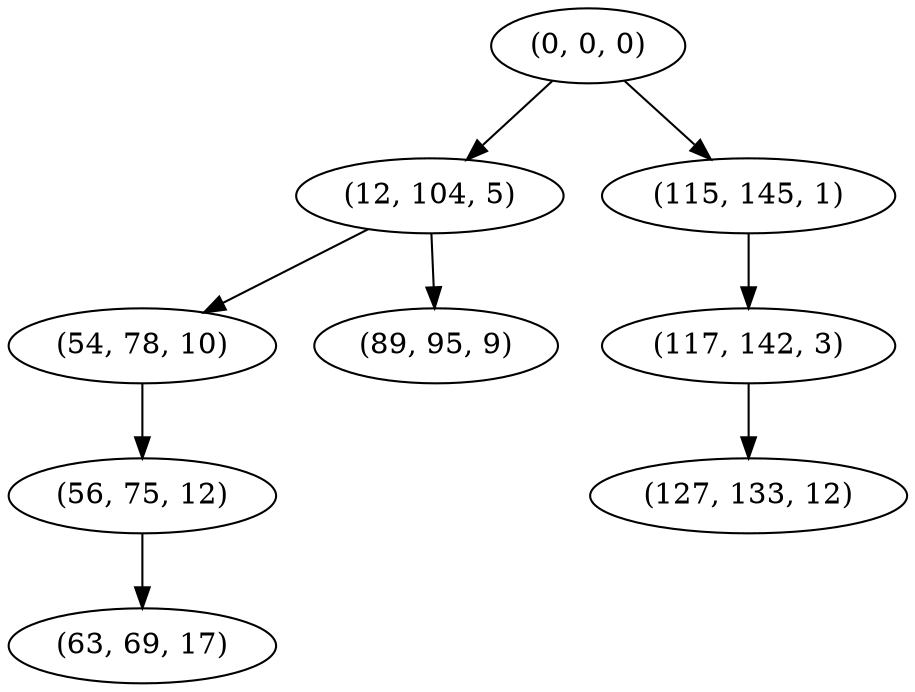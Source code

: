 digraph tree {
    "(0, 0, 0)";
    "(12, 104, 5)";
    "(54, 78, 10)";
    "(56, 75, 12)";
    "(63, 69, 17)";
    "(89, 95, 9)";
    "(115, 145, 1)";
    "(117, 142, 3)";
    "(127, 133, 12)";
    "(0, 0, 0)" -> "(12, 104, 5)";
    "(0, 0, 0)" -> "(115, 145, 1)";
    "(12, 104, 5)" -> "(54, 78, 10)";
    "(12, 104, 5)" -> "(89, 95, 9)";
    "(54, 78, 10)" -> "(56, 75, 12)";
    "(56, 75, 12)" -> "(63, 69, 17)";
    "(115, 145, 1)" -> "(117, 142, 3)";
    "(117, 142, 3)" -> "(127, 133, 12)";
}
